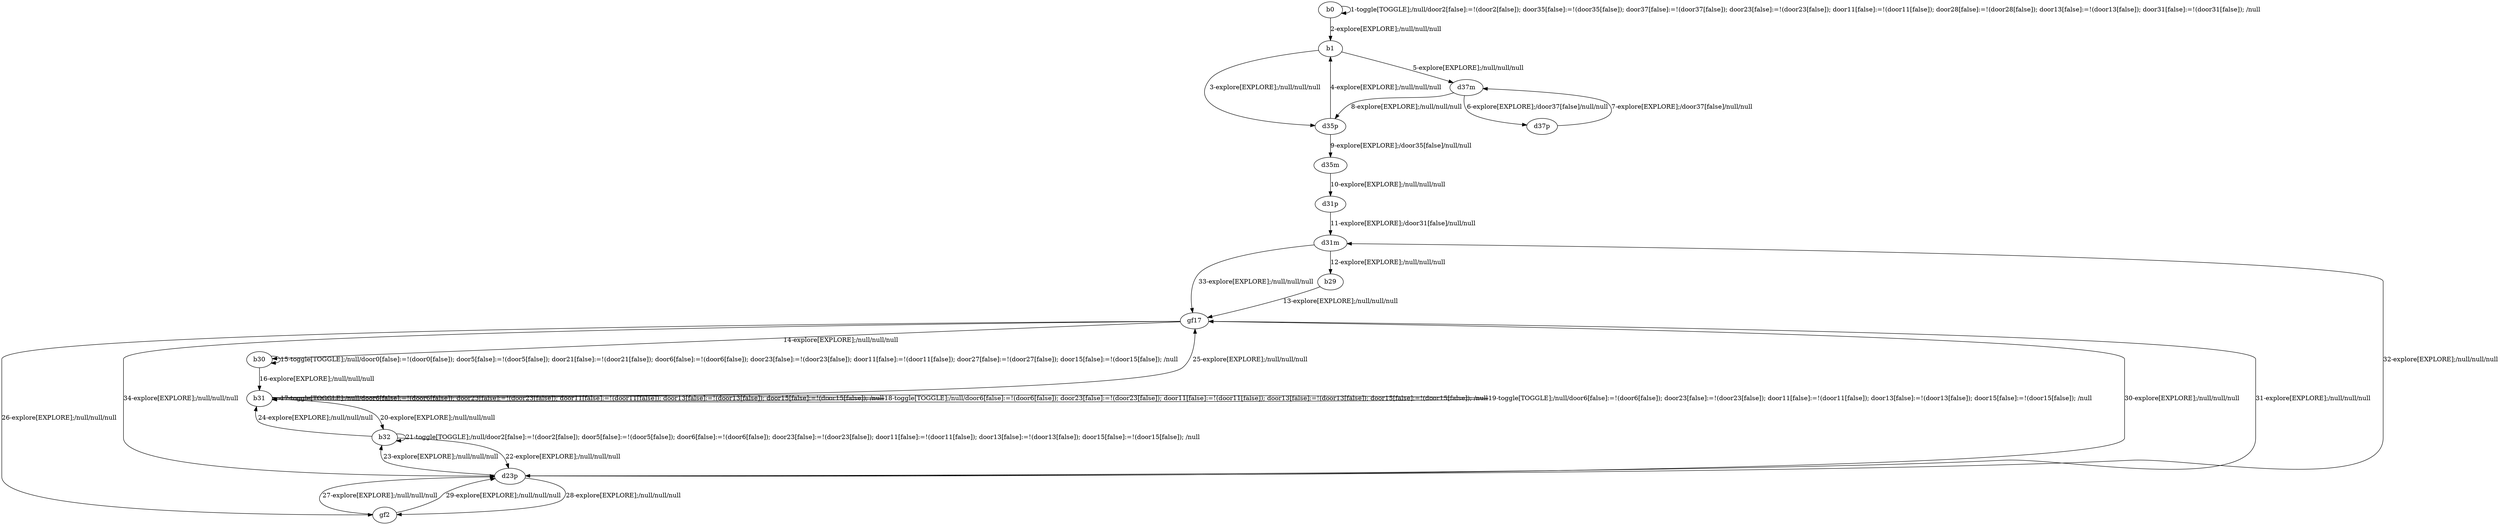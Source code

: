 # Total number of goals covered by this test: 7
# d23p --> gf17
# b32 --> b31
# b31 --> gf17
# gf17 --> gf2
# gf2 --> d23p
# d23p --> d31m
# d23p --> b32

digraph g {
"b0" -> "b0" [label = "1-toggle[TOGGLE];/null/door2[false]:=!(door2[false]); door35[false]:=!(door35[false]); door37[false]:=!(door37[false]); door23[false]:=!(door23[false]); door11[false]:=!(door11[false]); door28[false]:=!(door28[false]); door13[false]:=!(door13[false]); door31[false]:=!(door31[false]); /null"];
"b0" -> "b1" [label = "2-explore[EXPLORE];/null/null/null"];
"b1" -> "d35p" [label = "3-explore[EXPLORE];/null/null/null"];
"d35p" -> "b1" [label = "4-explore[EXPLORE];/null/null/null"];
"b1" -> "d37m" [label = "5-explore[EXPLORE];/null/null/null"];
"d37m" -> "d37p" [label = "6-explore[EXPLORE];/door37[false]/null/null"];
"d37p" -> "d37m" [label = "7-explore[EXPLORE];/door37[false]/null/null"];
"d37m" -> "d35p" [label = "8-explore[EXPLORE];/null/null/null"];
"d35p" -> "d35m" [label = "9-explore[EXPLORE];/door35[false]/null/null"];
"d35m" -> "d31p" [label = "10-explore[EXPLORE];/null/null/null"];
"d31p" -> "d31m" [label = "11-explore[EXPLORE];/door31[false]/null/null"];
"d31m" -> "b29" [label = "12-explore[EXPLORE];/null/null/null"];
"b29" -> "gf17" [label = "13-explore[EXPLORE];/null/null/null"];
"gf17" -> "b30" [label = "14-explore[EXPLORE];/null/null/null"];
"b30" -> "b30" [label = "15-toggle[TOGGLE];/null/door0[false]:=!(door0[false]); door5[false]:=!(door5[false]); door21[false]:=!(door21[false]); door6[false]:=!(door6[false]); door23[false]:=!(door23[false]); door11[false]:=!(door11[false]); door27[false]:=!(door27[false]); door15[false]:=!(door15[false]); /null"];
"b30" -> "b31" [label = "16-explore[EXPLORE];/null/null/null"];
"b31" -> "b31" [label = "17-toggle[TOGGLE];/null/door6[false]:=!(door6[false]); door23[false]:=!(door23[false]); door11[false]:=!(door11[false]); door13[false]:=!(door13[false]); door15[false]:=!(door15[false]); /null"];
"b31" -> "b31" [label = "18-toggle[TOGGLE];/null/door6[false]:=!(door6[false]); door23[false]:=!(door23[false]); door11[false]:=!(door11[false]); door13[false]:=!(door13[false]); door15[false]:=!(door15[false]); /null"];
"b31" -> "b31" [label = "19-toggle[TOGGLE];/null/door6[false]:=!(door6[false]); door23[false]:=!(door23[false]); door11[false]:=!(door11[false]); door13[false]:=!(door13[false]); door15[false]:=!(door15[false]); /null"];
"b31" -> "b32" [label = "20-explore[EXPLORE];/null/null/null"];
"b32" -> "b32" [label = "21-toggle[TOGGLE];/null/door2[false]:=!(door2[false]); door5[false]:=!(door5[false]); door6[false]:=!(door6[false]); door23[false]:=!(door23[false]); door11[false]:=!(door11[false]); door13[false]:=!(door13[false]); door15[false]:=!(door15[false]); /null"];
"b32" -> "d23p" [label = "22-explore[EXPLORE];/null/null/null"];
"d23p" -> "b32" [label = "23-explore[EXPLORE];/null/null/null"];
"b32" -> "b31" [label = "24-explore[EXPLORE];/null/null/null"];
"b31" -> "gf17" [label = "25-explore[EXPLORE];/null/null/null"];
"gf17" -> "gf2" [label = "26-explore[EXPLORE];/null/null/null"];
"gf2" -> "d23p" [label = "27-explore[EXPLORE];/null/null/null"];
"d23p" -> "gf2" [label = "28-explore[EXPLORE];/null/null/null"];
"gf2" -> "d23p" [label = "29-explore[EXPLORE];/null/null/null"];
"d23p" -> "gf17" [label = "30-explore[EXPLORE];/null/null/null"];
"gf17" -> "d23p" [label = "31-explore[EXPLORE];/null/null/null"];
"d23p" -> "d31m" [label = "32-explore[EXPLORE];/null/null/null"];
"d31m" -> "gf17" [label = "33-explore[EXPLORE];/null/null/null"];
"gf17" -> "d23p" [label = "34-explore[EXPLORE];/null/null/null"];
}